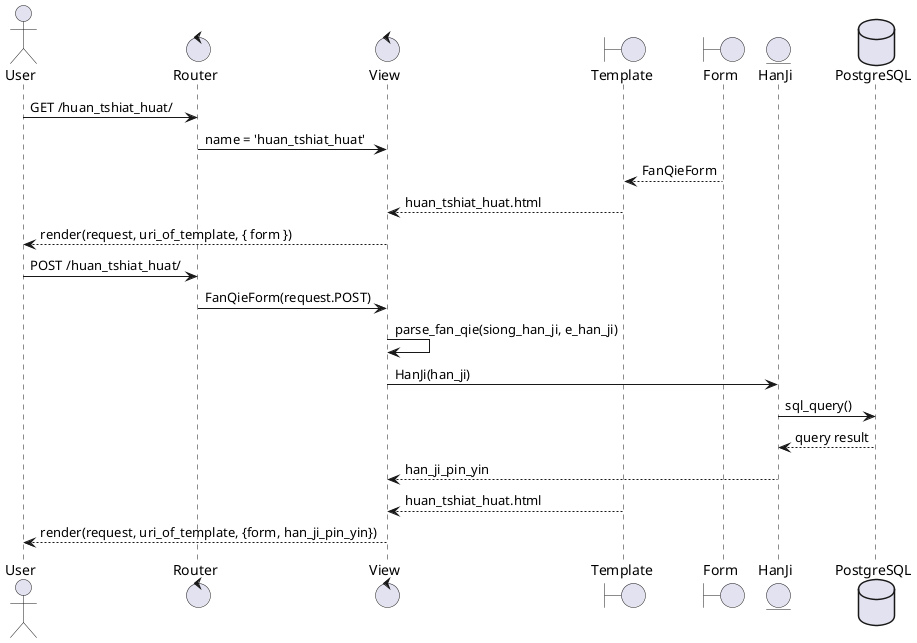 @startuml
actor    User
control	 Router             as Router
control	 View               as View
boundary Form           	  as Form
boundary Template	          as Template
boundary CommentForm     	  as Form
entity   HanJi				      as Model
database PostgreSQL		      as DB

User -> Router : GET /huan_tshiat_huat/ 
Router -> View : name = 'huan_tshiat_huat'
Form --> Template: FanQieForm
Template --> View : huan_tshiat_huat.html
View --> User: render(request, uri_of_template, { form })
User -> Router : POST /huan_tshiat_huat/ 
Router -> View : FanQieForm(request.POST)
View -> View : parse_fan_qie(siong_han_ji, e_han_ji)
View -> Model : HanJi(han_ji)
Model -> DB : sql_query()
DB --> Model : query result
Model --> View : han_ji_pin_yin
Template --> View : huan_tshiat_huat.html
View --> User: render(request, uri_of_template, {form, han_ji_pin_yin})
@enduml
